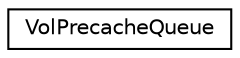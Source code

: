 digraph G
{
  edge [fontname="Helvetica",fontsize="10",labelfontname="Helvetica",labelfontsize="10"];
  node [fontname="Helvetica",fontsize="10",shape=record];
  rankdir=LR;
  Node1 [label="VolPrecacheQueue",height=0.2,width=0.4,color="black", fillcolor="white", style="filled",URL="$d9/df8/structVolPrecacheQueue.html"];
}
